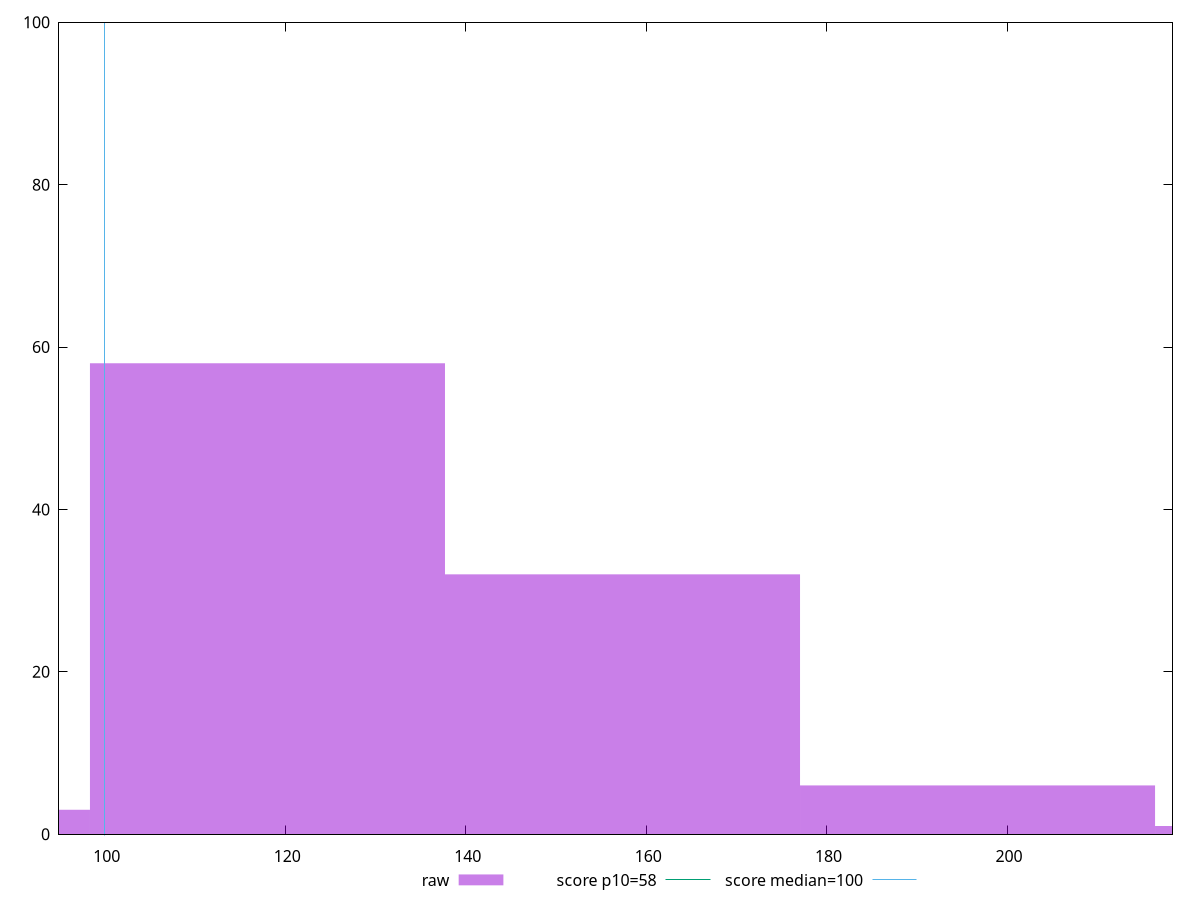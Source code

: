 reset

$raw <<EOF
196.72821603967134 6
236.07385924760558 1
157.38257283173706 32
118.03692962380279 58
78.69128641586853 3
EOF

set key outside below
set boxwidth 39.345643207934266
set xrange [94.93333333333334:218.33333333333312]
set yrange [0:100]
set trange [0:100]
set style fill transparent solid 0.5 noborder

set parametric
set terminal svg size 640, 490 enhanced background rgb 'white'
set output "report_00009_2021-02-08T22-37-41.559Z/estimated-input-latency/samples/pages/raw/histogram.svg"

plot $raw title "raw" with boxes, \
     58,t title "score p10=58", \
     100,t title "score median=100"

reset
